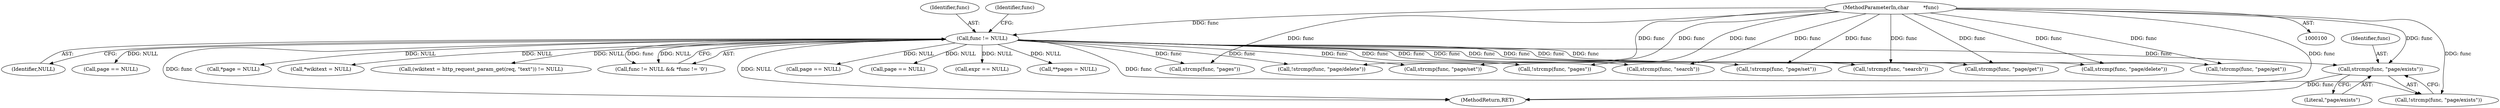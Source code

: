 digraph "0_didiwiki_5e5c796617e1712905dc5462b94bd5e6c08d15ea_0@pointer" {
"1000231" [label="(Call,strcmp(func, \"page/exists\"))"];
"1000103" [label="(MethodParameterIn,char         *func)"];
"1000107" [label="(Call,func != NULL)"];
"1000354" [label="(MethodReturn,RET)"];
"1000154" [label="(Call,!strcmp(func, \"page/set\"))"];
"1000195" [label="(Call,!strcmp(func, \"page/delete\"))"];
"1000272" [label="(Call,strcmp(func, \"search\"))"];
"1000117" [label="(Call,strcmp(func, \"page/get\"))"];
"1000268" [label="(Call,strcmp(func, \"pages\"))"];
"1000103" [label="(MethodParameterIn,char         *func)"];
"1000108" [label="(Identifier,func)"];
"1000242" [label="(Call,page == NULL)"];
"1000155" [label="(Call,strcmp(func, \"page/set\"))"];
"1000267" [label="(Call,!strcmp(func, \"pages\"))"];
"1000233" [label="(Literal,\"page/exists\")"];
"1000164" [label="(Call,*page = NULL)"];
"1000232" [label="(Identifier,func)"];
"1000160" [label="(Call,*wikitext = NULL)"];
"1000169" [label="(Call,(wikitext = http_request_param_get(req, \"text\")) != NULL)"];
"1000106" [label="(Call,func != NULL && *func != '\0')"];
"1000112" [label="(Identifier,func)"];
"1000107" [label="(Call,func != NULL)"];
"1000230" [label="(Call,!strcmp(func, \"page/exists\"))"];
"1000271" [label="(Call,!strcmp(func, \"search\"))"];
"1000128" [label="(Call,page == NULL)"];
"1000207" [label="(Call,page == NULL)"];
"1000196" [label="(Call,strcmp(func, \"page/delete\"))"];
"1000231" [label="(Call,strcmp(func, \"page/exists\"))"];
"1000116" [label="(Call,!strcmp(func, \"page/get\"))"];
"1000289" [label="(Call,expr == NULL)"];
"1000277" [label="(Call,**pages = NULL)"];
"1000109" [label="(Identifier,NULL)"];
"1000231" -> "1000230"  [label="AST: "];
"1000231" -> "1000233"  [label="CFG: "];
"1000232" -> "1000231"  [label="AST: "];
"1000233" -> "1000231"  [label="AST: "];
"1000230" -> "1000231"  [label="CFG: "];
"1000231" -> "1000354"  [label="DDG: func"];
"1000103" -> "1000231"  [label="DDG: func"];
"1000107" -> "1000231"  [label="DDG: func"];
"1000103" -> "1000100"  [label="AST: "];
"1000103" -> "1000354"  [label="DDG: func"];
"1000103" -> "1000107"  [label="DDG: func"];
"1000103" -> "1000116"  [label="DDG: func"];
"1000103" -> "1000117"  [label="DDG: func"];
"1000103" -> "1000154"  [label="DDG: func"];
"1000103" -> "1000155"  [label="DDG: func"];
"1000103" -> "1000195"  [label="DDG: func"];
"1000103" -> "1000196"  [label="DDG: func"];
"1000103" -> "1000230"  [label="DDG: func"];
"1000103" -> "1000267"  [label="DDG: func"];
"1000103" -> "1000268"  [label="DDG: func"];
"1000103" -> "1000271"  [label="DDG: func"];
"1000103" -> "1000272"  [label="DDG: func"];
"1000107" -> "1000106"  [label="AST: "];
"1000107" -> "1000109"  [label="CFG: "];
"1000108" -> "1000107"  [label="AST: "];
"1000109" -> "1000107"  [label="AST: "];
"1000112" -> "1000107"  [label="CFG: "];
"1000106" -> "1000107"  [label="CFG: "];
"1000107" -> "1000354"  [label="DDG: func"];
"1000107" -> "1000354"  [label="DDG: NULL"];
"1000107" -> "1000106"  [label="DDG: func"];
"1000107" -> "1000106"  [label="DDG: NULL"];
"1000107" -> "1000116"  [label="DDG: func"];
"1000107" -> "1000117"  [label="DDG: func"];
"1000107" -> "1000128"  [label="DDG: NULL"];
"1000107" -> "1000154"  [label="DDG: func"];
"1000107" -> "1000155"  [label="DDG: func"];
"1000107" -> "1000160"  [label="DDG: NULL"];
"1000107" -> "1000164"  [label="DDG: NULL"];
"1000107" -> "1000169"  [label="DDG: NULL"];
"1000107" -> "1000195"  [label="DDG: func"];
"1000107" -> "1000196"  [label="DDG: func"];
"1000107" -> "1000207"  [label="DDG: NULL"];
"1000107" -> "1000230"  [label="DDG: func"];
"1000107" -> "1000242"  [label="DDG: NULL"];
"1000107" -> "1000267"  [label="DDG: func"];
"1000107" -> "1000268"  [label="DDG: func"];
"1000107" -> "1000271"  [label="DDG: func"];
"1000107" -> "1000272"  [label="DDG: func"];
"1000107" -> "1000277"  [label="DDG: NULL"];
"1000107" -> "1000289"  [label="DDG: NULL"];
}
